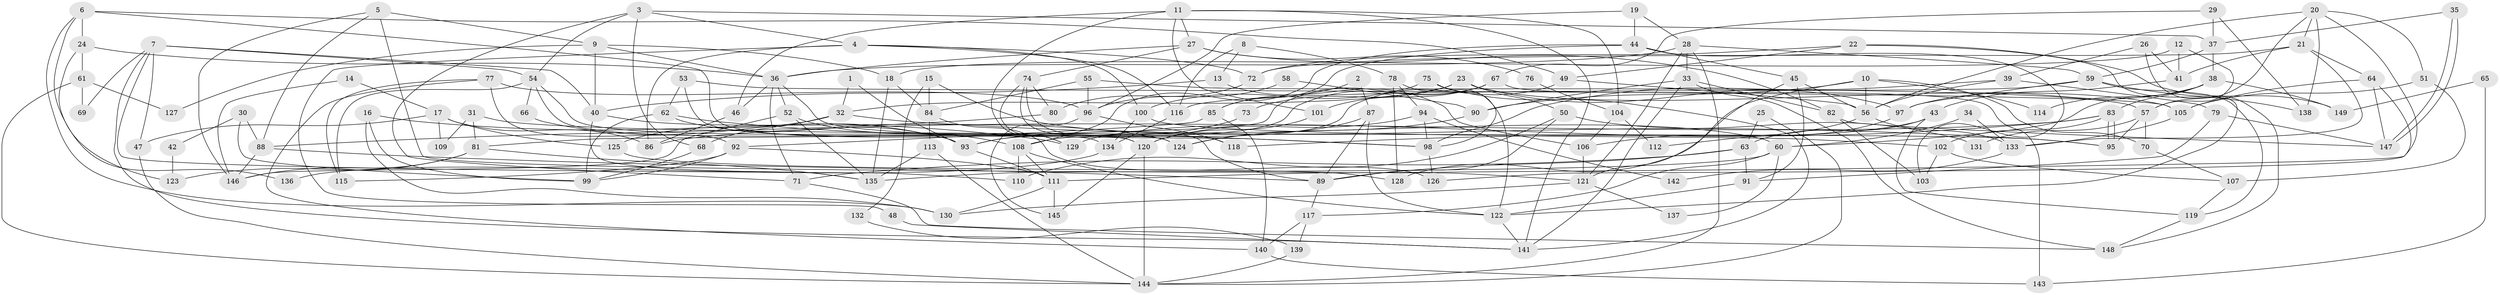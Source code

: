 // Generated by graph-tools (version 1.1) at 2025/11/02/27/25 16:11:20]
// undirected, 149 vertices, 298 edges
graph export_dot {
graph [start="1"]
  node [color=gray90,style=filled];
  1;
  2;
  3;
  4;
  5;
  6;
  7;
  8;
  9;
  10;
  11;
  12;
  13;
  14;
  15;
  16;
  17;
  18;
  19;
  20;
  21;
  22;
  23;
  24;
  25;
  26;
  27;
  28;
  29;
  30;
  31;
  32;
  33;
  34;
  35;
  36;
  37;
  38;
  39;
  40;
  41;
  42;
  43;
  44;
  45;
  46;
  47;
  48;
  49;
  50;
  51;
  52;
  53;
  54;
  55;
  56;
  57;
  58;
  59;
  60;
  61;
  62;
  63;
  64;
  65;
  66;
  67;
  68;
  69;
  70;
  71;
  72;
  73;
  74;
  75;
  76;
  77;
  78;
  79;
  80;
  81;
  82;
  83;
  84;
  85;
  86;
  87;
  88;
  89;
  90;
  91;
  92;
  93;
  94;
  95;
  96;
  97;
  98;
  99;
  100;
  101;
  102;
  103;
  104;
  105;
  106;
  107;
  108;
  109;
  110;
  111;
  112;
  113;
  114;
  115;
  116;
  117;
  118;
  119;
  120;
  121;
  122;
  123;
  124;
  125;
  126;
  127;
  128;
  129;
  130;
  131;
  132;
  133;
  134;
  135;
  136;
  137;
  138;
  139;
  140;
  141;
  142;
  143;
  144;
  145;
  146;
  147;
  148;
  149;
  1 -- 93;
  1 -- 32;
  2 -- 85;
  2 -- 87;
  3 -- 54;
  3 -- 71;
  3 -- 4;
  3 -- 37;
  3 -- 68;
  4 -- 72;
  4 -- 48;
  4 -- 86;
  4 -- 100;
  4 -- 116;
  5 -- 121;
  5 -- 88;
  5 -- 9;
  5 -- 146;
  6 -- 124;
  6 -- 49;
  6 -- 24;
  6 -- 130;
  6 -- 136;
  7 -- 110;
  7 -- 141;
  7 -- 40;
  7 -- 47;
  7 -- 54;
  7 -- 69;
  8 -- 13;
  8 -- 78;
  8 -- 116;
  9 -- 36;
  9 -- 18;
  9 -- 40;
  9 -- 127;
  10 -- 70;
  10 -- 90;
  10 -- 56;
  10 -- 114;
  10 -- 128;
  11 -- 27;
  11 -- 141;
  11 -- 46;
  11 -- 101;
  11 -- 104;
  11 -- 129;
  12 -- 18;
  12 -- 57;
  12 -- 41;
  13 -- 40;
  13 -- 106;
  14 -- 146;
  14 -- 17;
  15 -- 60;
  15 -- 84;
  15 -- 132;
  16 -- 130;
  16 -- 99;
  16 -- 129;
  17 -- 47;
  17 -- 125;
  17 -- 86;
  17 -- 109;
  18 -- 135;
  18 -- 84;
  19 -- 96;
  19 -- 28;
  19 -- 44;
  20 -- 56;
  20 -- 111;
  20 -- 21;
  20 -- 51;
  20 -- 57;
  20 -- 138;
  21 -- 41;
  21 -- 64;
  21 -- 72;
  21 -- 133;
  22 -- 72;
  22 -- 49;
  22 -- 122;
  22 -- 149;
  23 -- 97;
  23 -- 105;
  23 -- 32;
  23 -- 50;
  23 -- 73;
  24 -- 36;
  24 -- 61;
  24 -- 123;
  25 -- 144;
  25 -- 63;
  26 -- 39;
  26 -- 148;
  26 -- 41;
  27 -- 82;
  27 -- 36;
  27 -- 74;
  27 -- 76;
  28 -- 33;
  28 -- 121;
  28 -- 36;
  28 -- 59;
  28 -- 144;
  29 -- 37;
  29 -- 138;
  29 -- 67;
  30 -- 99;
  30 -- 88;
  30 -- 42;
  31 -- 81;
  31 -- 95;
  31 -- 109;
  32 -- 95;
  32 -- 68;
  32 -- 125;
  33 -- 82;
  33 -- 148;
  33 -- 90;
  33 -- 141;
  34 -- 60;
  34 -- 133;
  35 -- 37;
  35 -- 147;
  35 -- 147;
  36 -- 46;
  36 -- 52;
  36 -- 71;
  36 -- 98;
  37 -- 59;
  37 -- 38;
  38 -- 83;
  38 -- 60;
  38 -- 97;
  38 -- 114;
  38 -- 149;
  39 -- 98;
  39 -- 79;
  39 -- 56;
  40 -- 124;
  40 -- 135;
  41 -- 43;
  42 -- 123;
  43 -- 129;
  43 -- 63;
  43 -- 119;
  44 -- 108;
  44 -- 45;
  44 -- 85;
  44 -- 103;
  45 -- 56;
  45 -- 91;
  45 -- 121;
  46 -- 86;
  47 -- 144;
  48 -- 141;
  49 -- 56;
  49 -- 108;
  50 -- 89;
  50 -- 110;
  50 -- 131;
  51 -- 107;
  51 -- 105;
  52 -- 135;
  52 -- 108;
  52 -- 146;
  53 -- 62;
  53 -- 105;
  53 -- 120;
  54 -- 120;
  54 -- 66;
  54 -- 115;
  54 -- 134;
  55 -- 84;
  55 -- 96;
  55 -- 57;
  56 -- 106;
  56 -- 133;
  57 -- 70;
  57 -- 95;
  57 -- 131;
  58 -- 90;
  58 -- 96;
  59 -- 116;
  59 -- 97;
  59 -- 119;
  59 -- 138;
  60 -- 135;
  60 -- 117;
  60 -- 137;
  61 -- 144;
  61 -- 69;
  61 -- 127;
  62 -- 93;
  62 -- 99;
  62 -- 98;
  63 -- 91;
  63 -- 71;
  63 -- 89;
  64 -- 105;
  64 -- 126;
  64 -- 147;
  65 -- 143;
  65 -- 149;
  66 -- 93;
  67 -- 81;
  67 -- 93;
  67 -- 101;
  67 -- 143;
  68 -- 99;
  70 -- 107;
  71 -- 148;
  72 -- 80;
  73 -- 93;
  74 -- 129;
  74 -- 80;
  74 -- 89;
  74 -- 118;
  75 -- 98;
  75 -- 100;
  75 -- 141;
  76 -- 104;
  77 -- 140;
  77 -- 92;
  77 -- 96;
  77 -- 115;
  78 -- 94;
  78 -- 122;
  78 -- 128;
  79 -- 147;
  79 -- 91;
  80 -- 88;
  81 -- 135;
  81 -- 146;
  81 -- 123;
  82 -- 147;
  82 -- 103;
  83 -- 86;
  83 -- 95;
  83 -- 95;
  83 -- 102;
  83 -- 118;
  84 -- 126;
  84 -- 113;
  85 -- 92;
  85 -- 140;
  87 -- 89;
  87 -- 122;
  87 -- 124;
  88 -- 146;
  88 -- 89;
  89 -- 117;
  90 -- 124;
  91 -- 122;
  92 -- 115;
  92 -- 111;
  92 -- 99;
  93 -- 111;
  94 -- 98;
  94 -- 120;
  94 -- 142;
  96 -- 118;
  96 -- 145;
  97 -- 112;
  98 -- 126;
  100 -- 134;
  100 -- 102;
  101 -- 120;
  102 -- 103;
  102 -- 107;
  104 -- 106;
  104 -- 112;
  105 -- 133;
  106 -- 121;
  107 -- 119;
  108 -- 122;
  108 -- 110;
  108 -- 111;
  111 -- 145;
  111 -- 130;
  113 -- 144;
  113 -- 135;
  116 -- 134;
  117 -- 139;
  117 -- 140;
  119 -- 148;
  120 -- 144;
  120 -- 145;
  121 -- 130;
  121 -- 137;
  122 -- 141;
  125 -- 128;
  132 -- 139;
  133 -- 142;
  134 -- 136;
  139 -- 144;
  140 -- 143;
}
